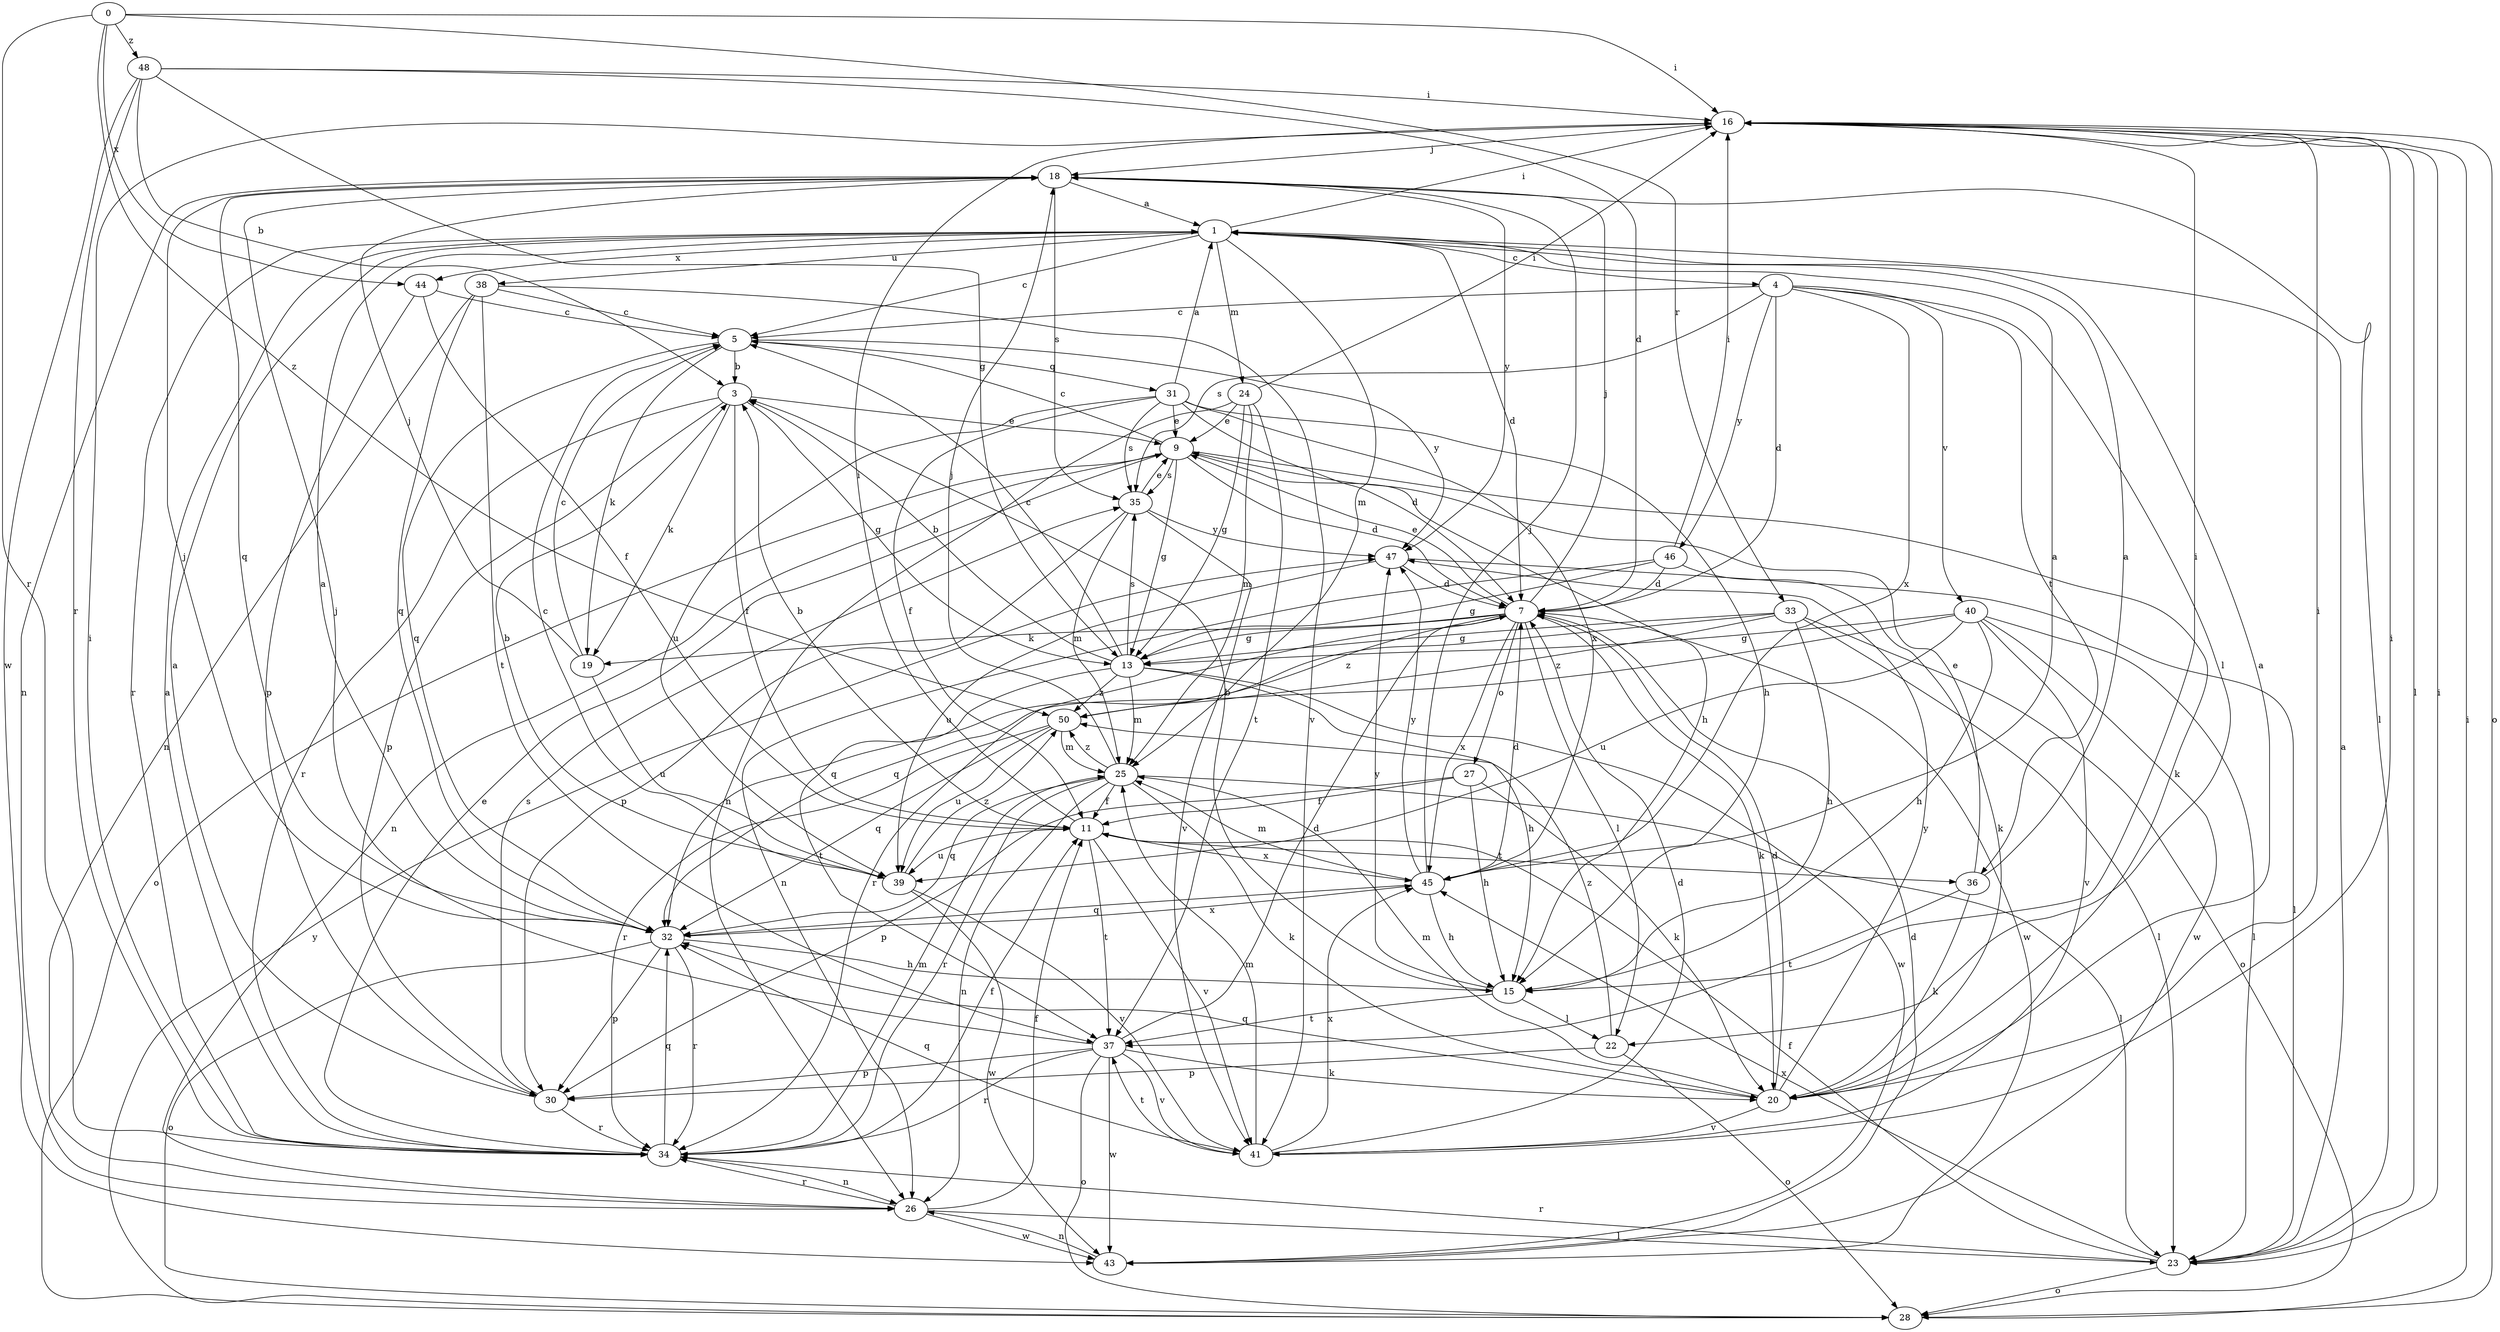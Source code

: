 strict digraph  {
0;
1;
3;
4;
5;
7;
9;
11;
13;
15;
16;
18;
19;
20;
22;
23;
24;
25;
26;
27;
28;
30;
31;
32;
33;
34;
35;
36;
37;
38;
39;
40;
41;
43;
44;
45;
46;
47;
48;
50;
0 -> 16  [label=i];
0 -> 33  [label=r];
0 -> 34  [label=r];
0 -> 44  [label=x];
0 -> 48  [label=z];
0 -> 50  [label=z];
1 -> 4  [label=c];
1 -> 5  [label=c];
1 -> 7  [label=d];
1 -> 16  [label=i];
1 -> 24  [label=m];
1 -> 25  [label=m];
1 -> 34  [label=r];
1 -> 38  [label=u];
1 -> 44  [label=x];
3 -> 9  [label=e];
3 -> 11  [label=f];
3 -> 13  [label=g];
3 -> 19  [label=k];
3 -> 30  [label=p];
3 -> 34  [label=r];
4 -> 5  [label=c];
4 -> 7  [label=d];
4 -> 22  [label=l];
4 -> 35  [label=s];
4 -> 36  [label=t];
4 -> 40  [label=v];
4 -> 45  [label=x];
4 -> 46  [label=y];
5 -> 3  [label=b];
5 -> 19  [label=k];
5 -> 31  [label=q];
5 -> 32  [label=q];
5 -> 47  [label=y];
7 -> 9  [label=e];
7 -> 13  [label=g];
7 -> 18  [label=j];
7 -> 19  [label=k];
7 -> 20  [label=k];
7 -> 22  [label=l];
7 -> 27  [label=o];
7 -> 34  [label=r];
7 -> 43  [label=w];
7 -> 45  [label=x];
7 -> 50  [label=z];
9 -> 5  [label=c];
9 -> 7  [label=d];
9 -> 13  [label=g];
9 -> 15  [label=h];
9 -> 20  [label=k];
9 -> 26  [label=n];
9 -> 28  [label=o];
9 -> 35  [label=s];
11 -> 3  [label=b];
11 -> 16  [label=i];
11 -> 36  [label=t];
11 -> 37  [label=t];
11 -> 39  [label=u];
11 -> 41  [label=v];
11 -> 45  [label=x];
13 -> 3  [label=b];
13 -> 5  [label=c];
13 -> 15  [label=h];
13 -> 25  [label=m];
13 -> 35  [label=s];
13 -> 37  [label=t];
13 -> 43  [label=w];
13 -> 50  [label=z];
15 -> 3  [label=b];
15 -> 16  [label=i];
15 -> 22  [label=l];
15 -> 37  [label=t];
15 -> 47  [label=y];
16 -> 18  [label=j];
16 -> 23  [label=l];
16 -> 28  [label=o];
18 -> 1  [label=a];
18 -> 23  [label=l];
18 -> 26  [label=n];
18 -> 32  [label=q];
18 -> 35  [label=s];
18 -> 47  [label=y];
19 -> 5  [label=c];
19 -> 18  [label=j];
19 -> 39  [label=u];
20 -> 1  [label=a];
20 -> 7  [label=d];
20 -> 16  [label=i];
20 -> 25  [label=m];
20 -> 32  [label=q];
20 -> 41  [label=v];
20 -> 47  [label=y];
22 -> 28  [label=o];
22 -> 30  [label=p];
22 -> 50  [label=z];
23 -> 1  [label=a];
23 -> 11  [label=f];
23 -> 16  [label=i];
23 -> 28  [label=o];
23 -> 34  [label=r];
23 -> 45  [label=x];
24 -> 9  [label=e];
24 -> 13  [label=g];
24 -> 16  [label=i];
24 -> 25  [label=m];
24 -> 26  [label=n];
24 -> 37  [label=t];
25 -> 11  [label=f];
25 -> 18  [label=j];
25 -> 20  [label=k];
25 -> 23  [label=l];
25 -> 26  [label=n];
25 -> 32  [label=q];
25 -> 34  [label=r];
25 -> 50  [label=z];
26 -> 11  [label=f];
26 -> 23  [label=l];
26 -> 34  [label=r];
26 -> 43  [label=w];
27 -> 11  [label=f];
27 -> 15  [label=h];
27 -> 20  [label=k];
27 -> 30  [label=p];
28 -> 16  [label=i];
28 -> 47  [label=y];
30 -> 1  [label=a];
30 -> 34  [label=r];
30 -> 35  [label=s];
31 -> 1  [label=a];
31 -> 7  [label=d];
31 -> 9  [label=e];
31 -> 11  [label=f];
31 -> 15  [label=h];
31 -> 35  [label=s];
31 -> 39  [label=u];
31 -> 45  [label=x];
32 -> 1  [label=a];
32 -> 15  [label=h];
32 -> 18  [label=j];
32 -> 28  [label=o];
32 -> 30  [label=p];
32 -> 34  [label=r];
32 -> 45  [label=x];
33 -> 13  [label=g];
33 -> 15  [label=h];
33 -> 23  [label=l];
33 -> 28  [label=o];
33 -> 32  [label=q];
33 -> 50  [label=z];
34 -> 1  [label=a];
34 -> 9  [label=e];
34 -> 11  [label=f];
34 -> 16  [label=i];
34 -> 25  [label=m];
34 -> 26  [label=n];
34 -> 32  [label=q];
35 -> 9  [label=e];
35 -> 25  [label=m];
35 -> 30  [label=p];
35 -> 41  [label=v];
35 -> 47  [label=y];
36 -> 1  [label=a];
36 -> 9  [label=e];
36 -> 20  [label=k];
36 -> 37  [label=t];
37 -> 7  [label=d];
37 -> 18  [label=j];
37 -> 20  [label=k];
37 -> 28  [label=o];
37 -> 30  [label=p];
37 -> 34  [label=r];
37 -> 41  [label=v];
37 -> 43  [label=w];
38 -> 5  [label=c];
38 -> 26  [label=n];
38 -> 32  [label=q];
38 -> 37  [label=t];
38 -> 41  [label=v];
39 -> 3  [label=b];
39 -> 5  [label=c];
39 -> 41  [label=v];
39 -> 43  [label=w];
39 -> 50  [label=z];
40 -> 13  [label=g];
40 -> 15  [label=h];
40 -> 23  [label=l];
40 -> 32  [label=q];
40 -> 39  [label=u];
40 -> 41  [label=v];
40 -> 43  [label=w];
41 -> 7  [label=d];
41 -> 16  [label=i];
41 -> 25  [label=m];
41 -> 32  [label=q];
41 -> 37  [label=t];
41 -> 45  [label=x];
43 -> 7  [label=d];
43 -> 26  [label=n];
44 -> 5  [label=c];
44 -> 11  [label=f];
44 -> 30  [label=p];
45 -> 1  [label=a];
45 -> 7  [label=d];
45 -> 15  [label=h];
45 -> 18  [label=j];
45 -> 25  [label=m];
45 -> 32  [label=q];
45 -> 47  [label=y];
46 -> 7  [label=d];
46 -> 13  [label=g];
46 -> 16  [label=i];
46 -> 20  [label=k];
46 -> 26  [label=n];
47 -> 7  [label=d];
47 -> 23  [label=l];
47 -> 39  [label=u];
48 -> 3  [label=b];
48 -> 7  [label=d];
48 -> 13  [label=g];
48 -> 16  [label=i];
48 -> 34  [label=r];
48 -> 43  [label=w];
50 -> 25  [label=m];
50 -> 32  [label=q];
50 -> 34  [label=r];
50 -> 39  [label=u];
}
